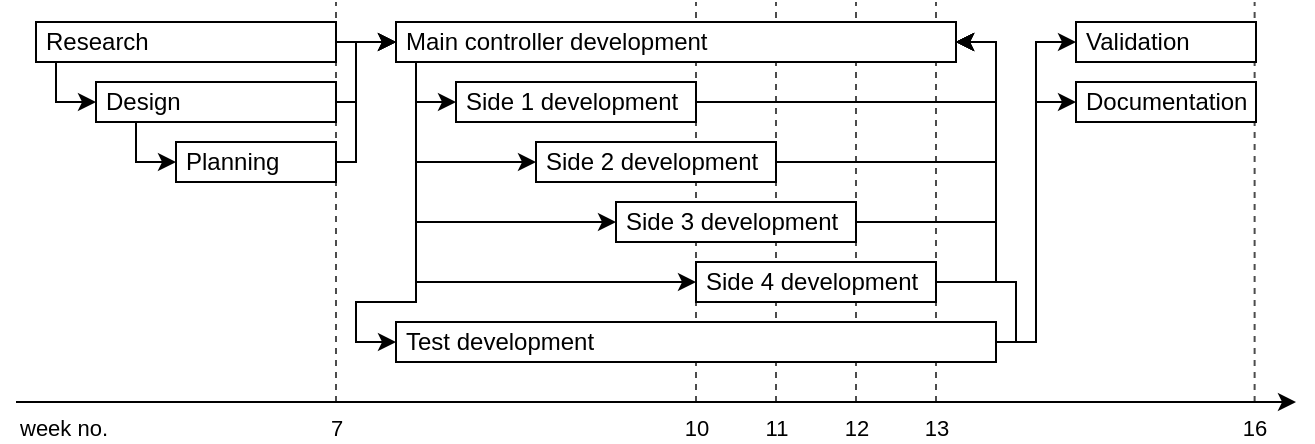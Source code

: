 <mxfile version="24.4.8" type="device" pages="12">
  <diagram name="planning-condensed" id="ntlEKQOA_ElMvQzKZB-_">
    <mxGraphModel dx="1646" dy="488" grid="1" gridSize="10" guides="1" tooltips="1" connect="1" arrows="1" fold="1" page="1" pageScale="1" pageWidth="827" pageHeight="1169" math="0" shadow="0">
      <root>
        <mxCell id="0" />
        <mxCell id="1" parent="0" />
        <mxCell id="LZjEHdl2kUvcbKKKhykF-43" value="16" style="endArrow=none;dashed=1;html=1;rounded=0;opacity=70;verticalAlign=top;labelPosition=center;verticalLabelPosition=bottom;align=center;fontFamily=Arial;" parent="1" edge="1">
          <mxGeometry x="-1" width="50" height="50" relative="1" as="geometry">
            <mxPoint x="619.31" y="200" as="sourcePoint" />
            <mxPoint x="619.31" as="targetPoint" />
            <mxPoint as="offset" />
          </mxGeometry>
        </mxCell>
        <mxCell id="LZjEHdl2kUvcbKKKhykF-38" value="13" style="endArrow=none;dashed=1;html=1;rounded=0;opacity=70;verticalAlign=top;labelPosition=center;verticalLabelPosition=bottom;align=center;fontFamily=Arial;" parent="1" edge="1">
          <mxGeometry x="-1" width="50" height="50" relative="1" as="geometry">
            <mxPoint x="460" y="200" as="sourcePoint" />
            <mxPoint x="460" as="targetPoint" />
            <mxPoint as="offset" />
          </mxGeometry>
        </mxCell>
        <mxCell id="LZjEHdl2kUvcbKKKhykF-34" value="7" style="endArrow=none;dashed=1;html=1;rounded=0;opacity=70;verticalAlign=top;labelPosition=center;verticalLabelPosition=bottom;align=center;fontFamily=Arial;" parent="1" edge="1">
          <mxGeometry x="-1" width="50" height="50" relative="1" as="geometry">
            <mxPoint x="160" y="200" as="sourcePoint" />
            <mxPoint x="160" as="targetPoint" />
            <mxPoint as="offset" />
          </mxGeometry>
        </mxCell>
        <mxCell id="LZjEHdl2kUvcbKKKhykF-35" value="10" style="endArrow=none;dashed=1;html=1;rounded=0;opacity=70;verticalAlign=top;labelPosition=center;verticalLabelPosition=bottom;align=center;fontFamily=Arial;" parent="1" edge="1">
          <mxGeometry x="-1" width="50" height="50" relative="1" as="geometry">
            <mxPoint x="340" y="200" as="sourcePoint" />
            <mxPoint x="340" as="targetPoint" />
            <mxPoint as="offset" />
          </mxGeometry>
        </mxCell>
        <mxCell id="LZjEHdl2kUvcbKKKhykF-36" value="11" style="endArrow=none;dashed=1;html=1;rounded=0;opacity=70;verticalAlign=top;labelPosition=center;verticalLabelPosition=bottom;align=center;fontFamily=Arial;" parent="1" edge="1">
          <mxGeometry x="-1" width="50" height="50" relative="1" as="geometry">
            <mxPoint x="380" y="200" as="sourcePoint" />
            <mxPoint x="380" as="targetPoint" />
            <mxPoint as="offset" />
          </mxGeometry>
        </mxCell>
        <mxCell id="LZjEHdl2kUvcbKKKhykF-37" value="12" style="endArrow=none;dashed=1;html=1;rounded=0;opacity=70;verticalAlign=top;labelPosition=center;verticalLabelPosition=bottom;align=center;fontFamily=Arial;" parent="1" edge="1">
          <mxGeometry x="-1" width="50" height="50" relative="1" as="geometry">
            <mxPoint x="420" y="200" as="sourcePoint" />
            <mxPoint x="420" as="targetPoint" />
            <mxPoint as="offset" />
          </mxGeometry>
        </mxCell>
        <mxCell id="LZjEHdl2kUvcbKKKhykF-13" style="edgeStyle=orthogonalEdgeStyle;rounded=0;orthogonalLoop=1;jettySize=auto;html=1;entryX=0;entryY=0.5;entryDx=0;entryDy=0;fontFamily=Arial;" parent="1" source="LZjEHdl2kUvcbKKKhykF-1" target="LZjEHdl2kUvcbKKKhykF-3" edge="1">
          <mxGeometry relative="1" as="geometry">
            <Array as="points">
              <mxPoint x="20" y="50" />
            </Array>
          </mxGeometry>
        </mxCell>
        <mxCell id="LZjEHdl2kUvcbKKKhykF-19" style="edgeStyle=orthogonalEdgeStyle;rounded=0;orthogonalLoop=1;jettySize=auto;html=1;entryX=0;entryY=0.5;entryDx=0;entryDy=0;fontFamily=Arial;" parent="1" source="LZjEHdl2kUvcbKKKhykF-1" target="LZjEHdl2kUvcbKKKhykF-4" edge="1">
          <mxGeometry relative="1" as="geometry" />
        </mxCell>
        <mxCell id="LZjEHdl2kUvcbKKKhykF-1" value="Research" style="rounded=0;whiteSpace=wrap;html=1;align=left;spacingLeft=3;spacingRight=3;fontFamily=Arial;" parent="1" vertex="1">
          <mxGeometry x="10" y="10" width="150" height="20" as="geometry" />
        </mxCell>
        <mxCell id="LZjEHdl2kUvcbKKKhykF-17" style="edgeStyle=orthogonalEdgeStyle;rounded=0;orthogonalLoop=1;jettySize=auto;html=1;entryX=0;entryY=0.5;entryDx=0;entryDy=0;fontFamily=Arial;" parent="1" source="LZjEHdl2kUvcbKKKhykF-2" target="LZjEHdl2kUvcbKKKhykF-4" edge="1">
          <mxGeometry relative="1" as="geometry">
            <Array as="points">
              <mxPoint x="170" y="80" />
              <mxPoint x="170" y="20" />
            </Array>
          </mxGeometry>
        </mxCell>
        <mxCell id="LZjEHdl2kUvcbKKKhykF-2" value="Planning" style="rounded=0;whiteSpace=wrap;html=1;align=left;spacingLeft=3;spacingRight=3;fontFamily=Arial;" parent="1" vertex="1">
          <mxGeometry x="80" y="70" width="80" height="20" as="geometry" />
        </mxCell>
        <mxCell id="LZjEHdl2kUvcbKKKhykF-12" style="edgeStyle=orthogonalEdgeStyle;rounded=0;orthogonalLoop=1;jettySize=auto;html=1;entryX=0;entryY=0.5;entryDx=0;entryDy=0;fontFamily=Arial;" parent="1" source="LZjEHdl2kUvcbKKKhykF-3" target="LZjEHdl2kUvcbKKKhykF-2" edge="1">
          <mxGeometry relative="1" as="geometry">
            <Array as="points">
              <mxPoint x="60" y="80" />
            </Array>
          </mxGeometry>
        </mxCell>
        <mxCell id="LZjEHdl2kUvcbKKKhykF-18" style="edgeStyle=orthogonalEdgeStyle;rounded=0;orthogonalLoop=1;jettySize=auto;html=1;entryX=0;entryY=0.5;entryDx=0;entryDy=0;fontFamily=Arial;" parent="1" source="LZjEHdl2kUvcbKKKhykF-3" target="LZjEHdl2kUvcbKKKhykF-4" edge="1">
          <mxGeometry relative="1" as="geometry">
            <Array as="points">
              <mxPoint x="170" y="50" />
              <mxPoint x="170" y="20" />
            </Array>
          </mxGeometry>
        </mxCell>
        <mxCell id="LZjEHdl2kUvcbKKKhykF-3" value="Design" style="rounded=0;whiteSpace=wrap;html=1;align=left;spacingLeft=3;spacingRight=3;fontFamily=Arial;" parent="1" vertex="1">
          <mxGeometry x="40" y="40" width="120" height="20" as="geometry" />
        </mxCell>
        <mxCell id="LZjEHdl2kUvcbKKKhykF-24" style="edgeStyle=orthogonalEdgeStyle;rounded=0;orthogonalLoop=1;jettySize=auto;html=1;entryX=0;entryY=0.5;entryDx=0;entryDy=0;fontFamily=Arial;" parent="1" source="LZjEHdl2kUvcbKKKhykF-4" target="LZjEHdl2kUvcbKKKhykF-5" edge="1">
          <mxGeometry relative="1" as="geometry">
            <Array as="points">
              <mxPoint x="200" y="50" />
            </Array>
          </mxGeometry>
        </mxCell>
        <mxCell id="LZjEHdl2kUvcbKKKhykF-25" style="edgeStyle=orthogonalEdgeStyle;rounded=0;orthogonalLoop=1;jettySize=auto;html=1;entryX=0;entryY=0.5;entryDx=0;entryDy=0;fontFamily=Arial;" parent="1" source="LZjEHdl2kUvcbKKKhykF-4" target="LZjEHdl2kUvcbKKKhykF-6" edge="1">
          <mxGeometry relative="1" as="geometry">
            <Array as="points">
              <mxPoint x="200" y="80" />
            </Array>
          </mxGeometry>
        </mxCell>
        <mxCell id="LZjEHdl2kUvcbKKKhykF-26" style="edgeStyle=orthogonalEdgeStyle;rounded=0;orthogonalLoop=1;jettySize=auto;html=1;entryX=0;entryY=0.5;entryDx=0;entryDy=0;fontFamily=Arial;" parent="1" source="LZjEHdl2kUvcbKKKhykF-4" target="LZjEHdl2kUvcbKKKhykF-7" edge="1">
          <mxGeometry relative="1" as="geometry">
            <Array as="points">
              <mxPoint x="200" y="110" />
            </Array>
          </mxGeometry>
        </mxCell>
        <mxCell id="LZjEHdl2kUvcbKKKhykF-27" style="edgeStyle=orthogonalEdgeStyle;rounded=0;orthogonalLoop=1;jettySize=auto;html=1;entryX=0;entryY=0.5;entryDx=0;entryDy=0;fontFamily=Arial;" parent="1" source="LZjEHdl2kUvcbKKKhykF-4" target="LZjEHdl2kUvcbKKKhykF-8" edge="1">
          <mxGeometry relative="1" as="geometry">
            <Array as="points">
              <mxPoint x="200" y="140" />
            </Array>
          </mxGeometry>
        </mxCell>
        <mxCell id="LZjEHdl2kUvcbKKKhykF-30" style="edgeStyle=orthogonalEdgeStyle;rounded=0;orthogonalLoop=1;jettySize=auto;html=1;entryX=0;entryY=0.5;entryDx=0;entryDy=0;fontFamily=Arial;" parent="1" source="LZjEHdl2kUvcbKKKhykF-4" target="LZjEHdl2kUvcbKKKhykF-29" edge="1">
          <mxGeometry relative="1" as="geometry">
            <Array as="points">
              <mxPoint x="200" y="150" />
              <mxPoint x="170" y="150" />
              <mxPoint x="170" y="170" />
            </Array>
          </mxGeometry>
        </mxCell>
        <mxCell id="LZjEHdl2kUvcbKKKhykF-4" value="Main controller development" style="rounded=0;whiteSpace=wrap;html=1;align=left;spacingLeft=3;spacingRight=3;fontFamily=Arial;" parent="1" vertex="1">
          <mxGeometry x="190" y="10" width="280" height="20" as="geometry" />
        </mxCell>
        <mxCell id="LZjEHdl2kUvcbKKKhykF-20" style="edgeStyle=orthogonalEdgeStyle;rounded=0;orthogonalLoop=1;jettySize=auto;html=1;entryX=1;entryY=0.5;entryDx=0;entryDy=0;fontFamily=Arial;" parent="1" source="LZjEHdl2kUvcbKKKhykF-5" target="LZjEHdl2kUvcbKKKhykF-4" edge="1">
          <mxGeometry relative="1" as="geometry">
            <Array as="points">
              <mxPoint x="490" y="50" />
              <mxPoint x="490" y="20" />
            </Array>
          </mxGeometry>
        </mxCell>
        <mxCell id="LZjEHdl2kUvcbKKKhykF-5" value="Side 1 development" style="rounded=0;whiteSpace=wrap;html=1;align=left;spacingLeft=3;spacingRight=3;fontFamily=Arial;" parent="1" vertex="1">
          <mxGeometry x="220" y="40" width="120" height="20" as="geometry" />
        </mxCell>
        <mxCell id="LZjEHdl2kUvcbKKKhykF-21" style="edgeStyle=orthogonalEdgeStyle;rounded=0;orthogonalLoop=1;jettySize=auto;html=1;entryX=1;entryY=0.5;entryDx=0;entryDy=0;fontFamily=Arial;" parent="1" source="LZjEHdl2kUvcbKKKhykF-6" target="LZjEHdl2kUvcbKKKhykF-4" edge="1">
          <mxGeometry relative="1" as="geometry">
            <Array as="points">
              <mxPoint x="490" y="80" />
              <mxPoint x="490" y="20" />
            </Array>
          </mxGeometry>
        </mxCell>
        <mxCell id="LZjEHdl2kUvcbKKKhykF-6" value="Side 2 development" style="rounded=0;whiteSpace=wrap;html=1;align=left;spacingLeft=3;spacingRight=3;fontFamily=Arial;" parent="1" vertex="1">
          <mxGeometry x="260" y="70" width="120" height="20" as="geometry" />
        </mxCell>
        <mxCell id="LZjEHdl2kUvcbKKKhykF-22" style="edgeStyle=orthogonalEdgeStyle;rounded=0;orthogonalLoop=1;jettySize=auto;html=1;entryX=1;entryY=0.5;entryDx=0;entryDy=0;fontFamily=Arial;" parent="1" source="LZjEHdl2kUvcbKKKhykF-7" target="LZjEHdl2kUvcbKKKhykF-4" edge="1">
          <mxGeometry relative="1" as="geometry">
            <Array as="points">
              <mxPoint x="490" y="110" />
              <mxPoint x="490" y="20" />
            </Array>
          </mxGeometry>
        </mxCell>
        <mxCell id="LZjEHdl2kUvcbKKKhykF-7" value="Side 3 development" style="rounded=0;whiteSpace=wrap;html=1;align=left;spacingLeft=3;spacingRight=3;fontFamily=Arial;" parent="1" vertex="1">
          <mxGeometry x="300" y="100" width="120" height="20" as="geometry" />
        </mxCell>
        <mxCell id="LZjEHdl2kUvcbKKKhykF-23" style="edgeStyle=orthogonalEdgeStyle;rounded=0;orthogonalLoop=1;jettySize=auto;html=1;entryX=1;entryY=0.5;entryDx=0;entryDy=0;fontFamily=Arial;" parent="1" source="LZjEHdl2kUvcbKKKhykF-8" target="LZjEHdl2kUvcbKKKhykF-4" edge="1">
          <mxGeometry relative="1" as="geometry">
            <Array as="points">
              <mxPoint x="490" y="140" />
              <mxPoint x="490" y="20" />
            </Array>
          </mxGeometry>
        </mxCell>
        <mxCell id="LZjEHdl2kUvcbKKKhykF-8" value="Side 4 development" style="rounded=0;whiteSpace=wrap;html=1;align=left;spacingLeft=3;spacingRight=3;fontFamily=Arial;" parent="1" vertex="1">
          <mxGeometry x="340" y="130" width="120" height="20" as="geometry" />
        </mxCell>
        <mxCell id="LZjEHdl2kUvcbKKKhykF-31" style="edgeStyle=orthogonalEdgeStyle;rounded=0;orthogonalLoop=1;jettySize=auto;html=1;entryX=1;entryY=0.5;entryDx=0;entryDy=0;fontFamily=Arial;" parent="1" source="LZjEHdl2kUvcbKKKhykF-29" target="LZjEHdl2kUvcbKKKhykF-4" edge="1">
          <mxGeometry relative="1" as="geometry">
            <Array as="points">
              <mxPoint x="500" y="170" />
              <mxPoint x="500" y="140" />
              <mxPoint x="490" y="140" />
              <mxPoint x="490" y="20" />
            </Array>
          </mxGeometry>
        </mxCell>
        <mxCell id="LZjEHdl2kUvcbKKKhykF-40" style="edgeStyle=orthogonalEdgeStyle;rounded=0;orthogonalLoop=1;jettySize=auto;html=1;entryX=0;entryY=0.5;entryDx=0;entryDy=0;fontFamily=Arial;" parent="1" source="LZjEHdl2kUvcbKKKhykF-29" target="LZjEHdl2kUvcbKKKhykF-39" edge="1">
          <mxGeometry relative="1" as="geometry">
            <Array as="points">
              <mxPoint x="510" y="170" />
              <mxPoint x="510" y="20" />
            </Array>
          </mxGeometry>
        </mxCell>
        <mxCell id="LZjEHdl2kUvcbKKKhykF-42" style="edgeStyle=orthogonalEdgeStyle;rounded=0;orthogonalLoop=1;jettySize=auto;html=1;entryX=0;entryY=0.5;entryDx=0;entryDy=0;fontFamily=Arial;" parent="1" source="LZjEHdl2kUvcbKKKhykF-29" target="LZjEHdl2kUvcbKKKhykF-41" edge="1">
          <mxGeometry relative="1" as="geometry" />
        </mxCell>
        <mxCell id="LZjEHdl2kUvcbKKKhykF-29" value="Test development" style="rounded=0;whiteSpace=wrap;html=1;align=left;spacingLeft=3;spacingRight=3;fontFamily=Arial;" parent="1" vertex="1">
          <mxGeometry x="190" y="160" width="300" height="20" as="geometry" />
        </mxCell>
        <mxCell id="LZjEHdl2kUvcbKKKhykF-32" value="week no." style="endArrow=classic;html=1;rounded=0;align=left;verticalAlign=top;endFill=1;fontFamily=Arial;" parent="1" edge="1">
          <mxGeometry x="-1" width="50" height="50" relative="1" as="geometry">
            <mxPoint y="200" as="sourcePoint" />
            <mxPoint x="640" y="200" as="targetPoint" />
            <mxPoint as="offset" />
          </mxGeometry>
        </mxCell>
        <mxCell id="LZjEHdl2kUvcbKKKhykF-39" value="Validation" style="rounded=0;whiteSpace=wrap;html=1;align=left;spacingLeft=3;spacingRight=3;fontFamily=Arial;" parent="1" vertex="1">
          <mxGeometry x="530" y="10" width="90" height="20" as="geometry" />
        </mxCell>
        <mxCell id="LZjEHdl2kUvcbKKKhykF-41" value="Documentation" style="rounded=0;whiteSpace=wrap;html=1;align=left;spacingLeft=3;spacingRight=3;fontFamily=Arial;" parent="1" vertex="1">
          <mxGeometry x="530" y="40" width="90" height="20" as="geometry" />
        </mxCell>
      </root>
    </mxGraphModel>
  </diagram>
  <diagram id="n9IdmxlkFl1pJjqhBrGT" name="system-bus">
    <mxGraphModel dx="1422" dy="822" grid="1" gridSize="10" guides="1" tooltips="1" connect="1" arrows="1" fold="1" page="1" pageScale="1" pageWidth="827" pageHeight="1169" math="0" shadow="0">
      <root>
        <mxCell id="0" />
        <mxCell id="1" parent="0" />
        <mxCell id="EFqebEYhPqh4IJWovyJC-1" value="Puzzle bus&lt;br&gt;(I²C + power)" style="line;strokeWidth=4;html=1;perimeter=backbonePerimeter;points=[];outlineConnect=0;align=right;labelPosition=left;verticalLabelPosition=middle;verticalAlign=middle;spacingTop=0;spacing=8;fontFamily=Arial;" parent="1" vertex="1">
          <mxGeometry x="80" y="110" width="320" height="20" as="geometry" />
        </mxCell>
        <mxCell id="EFqebEYhPqh4IJWovyJC-3" style="edgeStyle=orthogonalEdgeStyle;rounded=0;orthogonalLoop=1;jettySize=auto;html=1;startArrow=classic;startFill=1;fontFamily=Arial;" parent="1" source="EFqebEYhPqh4IJWovyJC-2" target="EFqebEYhPqh4IJWovyJC-1" edge="1">
          <mxGeometry relative="1" as="geometry">
            <Array as="points">
              <mxPoint x="120" y="100" />
              <mxPoint x="120" y="100" />
            </Array>
          </mxGeometry>
        </mxCell>
        <mxCell id="EFqebEYhPqh4IJWovyJC-2" value="Main controller" style="rounded=0;whiteSpace=wrap;html=1;fontFamily=Arial;" parent="1" vertex="1">
          <mxGeometry x="80" width="80" height="80" as="geometry" />
        </mxCell>
        <mxCell id="EFqebEYhPqh4IJWovyJC-11" style="edgeStyle=orthogonalEdgeStyle;rounded=0;orthogonalLoop=1;jettySize=auto;html=1;startArrow=classic;startFill=1;fontFamily=Arial;" parent="1" source="EFqebEYhPqh4IJWovyJC-4" target="EFqebEYhPqh4IJWovyJC-1" edge="1">
          <mxGeometry relative="1" as="geometry">
            <Array as="points">
              <mxPoint x="240" y="140" />
              <mxPoint x="240" y="140" />
            </Array>
          </mxGeometry>
        </mxCell>
        <mxCell id="EFqebEYhPqh4IJWovyJC-4" value="Puzzle module 3&lt;br&gt;(neotrellis)" style="rounded=0;whiteSpace=wrap;html=1;fontFamily=Arial;" parent="1" vertex="1">
          <mxGeometry x="200" y="160" width="80" height="80" as="geometry" />
        </mxCell>
        <mxCell id="EFqebEYhPqh4IJWovyJC-10" style="edgeStyle=orthogonalEdgeStyle;rounded=0;orthogonalLoop=1;jettySize=auto;html=1;startArrow=classic;startFill=1;fontFamily=Arial;" parent="1" source="EFqebEYhPqh4IJWovyJC-5" target="EFqebEYhPqh4IJWovyJC-1" edge="1">
          <mxGeometry relative="1" as="geometry">
            <Array as="points">
              <mxPoint x="360" y="150" />
              <mxPoint x="360" y="150" />
            </Array>
          </mxGeometry>
        </mxCell>
        <mxCell id="EFqebEYhPqh4IJWovyJC-5" value="Puzzle module 4&lt;br style=&quot;border-color: var(--border-color);&quot;&gt;(safe)" style="rounded=0;whiteSpace=wrap;html=1;fontFamily=Arial;" parent="1" vertex="1">
          <mxGeometry x="320" y="160" width="80" height="80" as="geometry" />
        </mxCell>
        <mxCell id="EFqebEYhPqh4IJWovyJC-8" style="edgeStyle=orthogonalEdgeStyle;rounded=0;orthogonalLoop=1;jettySize=auto;html=1;startArrow=classic;startFill=1;fontFamily=Arial;" parent="1" source="EFqebEYhPqh4IJWovyJC-6" target="EFqebEYhPqh4IJWovyJC-1" edge="1">
          <mxGeometry relative="1" as="geometry">
            <Array as="points">
              <mxPoint x="240" y="100" />
              <mxPoint x="240" y="100" />
            </Array>
          </mxGeometry>
        </mxCell>
        <mxCell id="EFqebEYhPqh4IJWovyJC-6" value="Puzzle module 1&lt;br&gt;(software)" style="rounded=0;whiteSpace=wrap;html=1;fontFamily=Arial;" parent="1" vertex="1">
          <mxGeometry x="200" width="80" height="80" as="geometry" />
        </mxCell>
        <mxCell id="EFqebEYhPqh4IJWovyJC-9" style="edgeStyle=orthogonalEdgeStyle;rounded=0;orthogonalLoop=1;jettySize=auto;html=1;startArrow=classic;startFill=1;fontFamily=Arial;" parent="1" source="EFqebEYhPqh4IJWovyJC-7" target="EFqebEYhPqh4IJWovyJC-1" edge="1">
          <mxGeometry relative="1" as="geometry">
            <Array as="points">
              <mxPoint x="360" y="100" />
              <mxPoint x="360" y="100" />
            </Array>
          </mxGeometry>
        </mxCell>
        <mxCell id="EFqebEYhPqh4IJWovyJC-7" value="Puzzle module 2&lt;br style=&quot;border-color: var(--border-color);&quot;&gt;(hardware)" style="rounded=0;whiteSpace=wrap;html=1;fontFamily=Arial;" parent="1" vertex="1">
          <mxGeometry x="320" width="80" height="80" as="geometry" />
        </mxCell>
        <mxCell id="EFqebEYhPqh4IJWovyJC-13" style="edgeStyle=orthogonalEdgeStyle;rounded=0;orthogonalLoop=1;jettySize=auto;html=1;fontFamily=Arial;" parent="1" source="EFqebEYhPqh4IJWovyJC-12" target="EFqebEYhPqh4IJWovyJC-1" edge="1">
          <mxGeometry relative="1" as="geometry">
            <Array as="points">
              <mxPoint x="120" y="130" />
              <mxPoint x="120" y="130" />
            </Array>
          </mxGeometry>
        </mxCell>
        <mxCell id="EFqebEYhPqh4IJWovyJC-12" value="Power supply&lt;br&gt;(battery pack)" style="rounded=0;whiteSpace=wrap;html=1;fontFamily=Arial;" parent="1" vertex="1">
          <mxGeometry x="80" y="160" width="80" height="80" as="geometry" />
        </mxCell>
      </root>
    </mxGraphModel>
  </diagram>
  <diagram id="h3DvyZ0KajeRp1tPME5F" name="system-top">
    <mxGraphModel dx="1422" dy="822" grid="1" gridSize="10" guides="1" tooltips="1" connect="1" arrows="1" fold="1" page="1" pageScale="1" pageWidth="827" pageHeight="1169" math="0" shadow="0">
      <root>
        <mxCell id="0" />
        <mxCell id="1" parent="0" />
        <mxCell id="nQz1uFQE7kBfjPpRPLva-4" value="Puzzle outputs" style="edgeStyle=orthogonalEdgeStyle;rounded=0;orthogonalLoop=1;jettySize=auto;html=1;labelPosition=right;verticalLabelPosition=middle;align=left;verticalAlign=middle;spacing=8;fontFamily=Arial;" parent="1" source="nQz1uFQE7kBfjPpRPLva-1" target="nQz1uFQE7kBfjPpRPLva-3" edge="1">
          <mxGeometry x="-0.805" y="-20" relative="1" as="geometry">
            <Array as="points">
              <mxPoint x="230" y="110" />
              <mxPoint x="230" y="30" />
            </Array>
            <mxPoint as="offset" />
          </mxGeometry>
        </mxCell>
        <mxCell id="rSJYnGe5hIWkDpeJhH4a-6" style="edgeStyle=orthogonalEdgeStyle;rounded=0;orthogonalLoop=1;jettySize=auto;html=1;fontFamily=Arial;" parent="1" source="nQz1uFQE7kBfjPpRPLva-1" target="rSJYnGe5hIWkDpeJhH4a-5" edge="1">
          <mxGeometry relative="1" as="geometry">
            <Array as="points">
              <mxPoint x="220" y="150" />
              <mxPoint x="220" y="150" />
            </Array>
          </mxGeometry>
        </mxCell>
        <mxCell id="nQz1uFQE7kBfjPpRPLva-1" value="Puzzle box" style="rounded=0;whiteSpace=wrap;html=1;fontFamily=Arial;" parent="1" vertex="1">
          <mxGeometry x="110" y="90" width="80" height="80" as="geometry" />
        </mxCell>
        <mxCell id="nQz1uFQE7kBfjPpRPLva-2" value="Puzzle inputs" style="endArrow=classic;html=1;rounded=0;edgeStyle=orthogonalEdgeStyle;elbow=vertical;labelPosition=left;verticalLabelPosition=middle;align=right;verticalAlign=middle;spacing=8;fontFamily=Arial;" parent="1" source="nQz1uFQE7kBfjPpRPLva-3" target="nQz1uFQE7kBfjPpRPLva-1" edge="1">
          <mxGeometry x="0.61" width="50" height="50" relative="1" as="geometry">
            <mxPoint x="70" y="110" as="sourcePoint" />
            <mxPoint x="120" y="130" as="targetPoint" />
            <Array as="points">
              <mxPoint x="70" y="30" />
              <mxPoint x="70" y="110" />
            </Array>
            <mxPoint as="offset" />
          </mxGeometry>
        </mxCell>
        <mxCell id="nQz1uFQE7kBfjPpRPLva-3" value="Player(s)" style="shape=umlActor;verticalLabelPosition=bottom;verticalAlign=top;html=1;outlineConnect=0;fontFamily=Arial;" parent="1" vertex="1">
          <mxGeometry x="135" width="30" height="60" as="geometry" />
        </mxCell>
        <mxCell id="nQz1uFQE7kBfjPpRPLva-6" value="Charger" style="endArrow=classic;html=1;rounded=0;edgeStyle=elbowEdgeStyle;elbow=vertical;labelPosition=left;verticalLabelPosition=middle;align=right;verticalAlign=middle;dashed=1;spacing=8;fontFamily=Arial;" parent="1" target="nQz1uFQE7kBfjPpRPLva-1" edge="1">
          <mxGeometry x="-1" width="50" height="50" relative="1" as="geometry">
            <mxPoint x="70" y="150" as="sourcePoint" />
            <mxPoint x="90" y="150.2" as="targetPoint" />
            <mxPoint as="offset" />
          </mxGeometry>
        </mxCell>
        <mxCell id="rSJYnGe5hIWkDpeJhH4a-4" value="Wi-Fi" style="shape=link;html=1;rounded=0;edgeStyle=orthogonalEdgeStyle;dashed=1;labelPosition=center;verticalLabelPosition=bottom;align=center;verticalAlign=top;fontFamily=Arial;" parent="1" source="nQz1uFQE7kBfjPpRPLva-1" edge="1">
          <mxGeometry x="1" width="100" relative="1" as="geometry">
            <mxPoint x="120" y="210" as="sourcePoint" />
            <mxPoint x="150" y="210" as="targetPoint" />
            <mxPoint as="offset" />
          </mxGeometry>
        </mxCell>
        <mxCell id="rSJYnGe5hIWkDpeJhH4a-5" value="Bomb" style="rounded=0;whiteSpace=wrap;html=1;dashed=1;fontFamily=Arial;" parent="1" vertex="1">
          <mxGeometry x="310" y="90" width="80" height="80" as="geometry" />
        </mxCell>
      </root>
    </mxGraphModel>
  </diagram>
  <diagram id="V5677hnVqFOUu4LEfIlK" name="main-controller-top">
    <mxGraphModel dx="1422" dy="822" grid="1" gridSize="10" guides="1" tooltips="1" connect="1" arrows="1" fold="1" page="1" pageScale="1" pageWidth="827" pageHeight="1169" math="0" shadow="0">
      <root>
        <mxCell id="0" />
        <mxCell id="1" parent="0" />
        <mxCell id="E0vY4Tb27X8IZZSuRO_E-1" value="Main controller" style="rounded=0;whiteSpace=wrap;html=1;fontFamily=Arial;" parent="1" vertex="1">
          <mxGeometry x="70" y="60" width="80" height="80" as="geometry" />
        </mxCell>
        <mxCell id="E0vY4Tb27X8IZZSuRO_E-2" value="" style="endArrow=classic;startArrow=classic;html=1;rounded=0;entryX=0.5;entryY=1;entryDx=0;entryDy=0;fontFamily=Arial;" parent="1" source="_QeJvxVuYCE5Bx7Zj5Sh-1" target="E0vY4Tb27X8IZZSuRO_E-1" edge="1">
          <mxGeometry width="50" height="50" relative="1" as="geometry">
            <mxPoint x="110" y="190" as="sourcePoint" />
            <mxPoint x="140" y="110" as="targetPoint" />
          </mxGeometry>
        </mxCell>
        <mxCell id="_QeJvxVuYCE5Bx7Zj5Sh-1" value="Puzzle bus" style="line;strokeWidth=4;html=1;perimeter=backbonePerimeter;points=[];outlineConnect=0;align=right;labelPosition=left;verticalLabelPosition=middle;verticalAlign=middle;spacingTop=0;spacing=8;fontFamily=Arial;" parent="1" vertex="1">
          <mxGeometry x="70" y="170" width="80" height="20" as="geometry" />
        </mxCell>
        <mxCell id="eXW24AF1M1Q80XVxQB3d-1" value="Wi-Fi" style="shape=link;html=1;rounded=0;edgeStyle=orthogonalEdgeStyle;dashed=1;labelPosition=center;verticalLabelPosition=top;align=center;verticalAlign=bottom;fontFamily=Arial;" parent="1" source="E0vY4Tb27X8IZZSuRO_E-1" edge="1">
          <mxGeometry x="1" width="100" relative="1" as="geometry">
            <mxPoint x="160" y="30" as="sourcePoint" />
            <mxPoint x="110" y="20" as="targetPoint" />
            <mxPoint as="offset" />
          </mxGeometry>
        </mxCell>
      </root>
    </mxGraphModel>
  </diagram>
  <diagram name="puzzle-module-top" id="5pAH2Yn7Y32GPKnI9U_5">
    <mxGraphModel dx="1422" dy="822" grid="1" gridSize="10" guides="1" tooltips="1" connect="1" arrows="1" fold="1" page="1" pageScale="1" pageWidth="827" pageHeight="1169" math="0" shadow="0">
      <root>
        <mxCell id="BVMe8izj958RTkFm3z60-0" />
        <mxCell id="BVMe8izj958RTkFm3z60-1" parent="BVMe8izj958RTkFm3z60-0" />
        <mxCell id="BVMe8izj958RTkFm3z60-2" value="Puzzle module" style="rounded=0;whiteSpace=wrap;html=1;fontFamily=Arial;" parent="BVMe8izj958RTkFm3z60-1" vertex="1">
          <mxGeometry x="120" y="10" width="80" height="80" as="geometry" />
        </mxCell>
        <mxCell id="BVMe8izj958RTkFm3z60-3" value="" style="endArrow=classic;startArrow=classic;html=1;rounded=0;entryX=0.5;entryY=1;entryDx=0;entryDy=0;fontFamily=Arial;" parent="BVMe8izj958RTkFm3z60-1" source="BVMe8izj958RTkFm3z60-4" target="BVMe8izj958RTkFm3z60-2" edge="1">
          <mxGeometry width="50" height="50" relative="1" as="geometry">
            <mxPoint x="160" y="140" as="sourcePoint" />
            <mxPoint x="190" y="60" as="targetPoint" />
          </mxGeometry>
        </mxCell>
        <mxCell id="BVMe8izj958RTkFm3z60-4" value="Puzzle bus" style="line;strokeWidth=4;html=1;perimeter=backbonePerimeter;points=[];outlineConnect=0;align=right;labelPosition=left;verticalLabelPosition=middle;verticalAlign=middle;spacingTop=0;spacing=8;fontFamily=Arial;" parent="BVMe8izj958RTkFm3z60-1" vertex="1">
          <mxGeometry x="120" y="120" width="80" height="20" as="geometry" />
        </mxCell>
        <mxCell id="tTlcU9ZqAkPjyI4FRPs--0" value="Puzzle outputs" style="endArrow=classic;html=1;rounded=0;edgeStyle=orthogonalEdgeStyle;labelPosition=right;verticalLabelPosition=middle;align=left;verticalAlign=middle;spacing=8;fontFamily=Arial;" parent="BVMe8izj958RTkFm3z60-1" source="BVMe8izj958RTkFm3z60-2" edge="1">
          <mxGeometry x="1" width="50" height="50" relative="1" as="geometry">
            <mxPoint x="150" y="130" as="sourcePoint" />
            <mxPoint x="240" y="50" as="targetPoint" />
            <mxPoint as="offset" />
          </mxGeometry>
        </mxCell>
        <mxCell id="tTlcU9ZqAkPjyI4FRPs--1" value="Puzzle inputs" style="endArrow=classic;html=1;rounded=0;edgeStyle=orthogonalEdgeStyle;labelPosition=left;verticalLabelPosition=middle;align=right;verticalAlign=middle;spacing=8;fontFamily=Arial;" parent="BVMe8izj958RTkFm3z60-1" target="BVMe8izj958RTkFm3z60-2" edge="1">
          <mxGeometry x="-1" width="50" height="50" relative="1" as="geometry">
            <mxPoint x="80" y="50" as="sourcePoint" />
            <mxPoint x="270" y="60" as="targetPoint" />
            <mxPoint as="offset" />
          </mxGeometry>
        </mxCell>
      </root>
    </mxGraphModel>
  </diagram>
  <diagram name="power-supply-top" id="OyUTR4VJhJkLCMkp9sBg">
    <mxGraphModel dx="1422" dy="822" grid="1" gridSize="10" guides="1" tooltips="1" connect="1" arrows="1" fold="1" page="1" pageScale="1" pageWidth="827" pageHeight="1169" math="0" shadow="0">
      <root>
        <mxCell id="JhLPvhhKfH0WU0wtARFb-0" />
        <mxCell id="JhLPvhhKfH0WU0wtARFb-1" parent="JhLPvhhKfH0WU0wtARFb-0" />
        <mxCell id="JhLPvhhKfH0WU0wtARFb-2" value="Power supply" style="rounded=0;whiteSpace=wrap;html=1;fontFamily=Arial;" parent="JhLPvhhKfH0WU0wtARFb-1" vertex="1">
          <mxGeometry x="120" y="10" width="80" height="80" as="geometry" />
        </mxCell>
        <mxCell id="JhLPvhhKfH0WU0wtARFb-3" value="" style="endArrow=none;startArrow=classic;html=1;rounded=0;entryX=0.5;entryY=1;entryDx=0;entryDy=0;fontFamily=Arial;endFill=0;" parent="JhLPvhhKfH0WU0wtARFb-1" source="JhLPvhhKfH0WU0wtARFb-4" target="JhLPvhhKfH0WU0wtARFb-2" edge="1">
          <mxGeometry width="50" height="50" relative="1" as="geometry">
            <mxPoint x="160" y="140" as="sourcePoint" />
            <mxPoint x="190" y="60" as="targetPoint" />
          </mxGeometry>
        </mxCell>
        <mxCell id="JhLPvhhKfH0WU0wtARFb-4" value="Puzzle bus" style="line;strokeWidth=4;html=1;perimeter=backbonePerimeter;points=[];outlineConnect=0;align=right;labelPosition=left;verticalLabelPosition=middle;verticalAlign=middle;spacingTop=0;spacing=8;fontFamily=Arial;" parent="JhLPvhhKfH0WU0wtARFb-1" vertex="1">
          <mxGeometry x="120" y="120" width="80" height="20" as="geometry" />
        </mxCell>
        <mxCell id="G88CfNIh1Ql9ssuBFCwE-0" value="Charger" style="endArrow=classic;html=1;rounded=0;edgeStyle=elbowEdgeStyle;elbow=vertical;labelPosition=left;verticalLabelPosition=middle;align=right;verticalAlign=middle;dashed=1;spacing=8;fontFamily=Arial;" parent="JhLPvhhKfH0WU0wtARFb-1" target="JhLPvhhKfH0WU0wtARFb-2" edge="1">
          <mxGeometry x="-1" width="50" height="50" relative="1" as="geometry">
            <mxPoint x="80" y="50" as="sourcePoint" />
            <mxPoint x="110" y="150" as="targetPoint" />
            <mxPoint as="offset" />
          </mxGeometry>
        </mxCell>
      </root>
    </mxGraphModel>
  </diagram>
  <diagram id="tQJt-i1klPodeKevl6yF" name="puzzle-module-common-state">
    <mxGraphModel dx="673" dy="1582" grid="1" gridSize="10" guides="1" tooltips="1" connect="1" arrows="1" fold="1" page="1" pageScale="1" pageWidth="827" pageHeight="1169" math="0" shadow="0">
      <root>
        <mxCell id="0" />
        <mxCell id="1" parent="0" />
        <mxCell id="TXo2J6VZZM4ndMLuZKAH-1" style="rounded=0;orthogonalLoop=1;jettySize=auto;html=1;" edge="1" parent="1" source="5xofdATqJuVrBNkdsEzn-2" target="5xofdATqJuVrBNkdsEzn-3">
          <mxGeometry relative="1" as="geometry" />
        </mxCell>
        <mxCell id="5xofdATqJuVrBNkdsEzn-2" value="uninitialized" style="ellipse;whiteSpace=wrap;html=1;fontFamily=Arial;" parent="1" vertex="1">
          <mxGeometry y="-10" width="80" height="80" as="geometry" />
        </mxCell>
        <mxCell id="5xofdATqJuVrBNkdsEzn-3" value="idle" style="ellipse;whiteSpace=wrap;html=1;fontFamily=Arial;" parent="1" vertex="1">
          <mxGeometry x="100" y="-10" width="80" height="80" as="geometry" />
        </mxCell>
        <mxCell id="5xofdATqJuVrBNkdsEzn-7" style="rounded=0;orthogonalLoop=1;jettySize=auto;html=1;fontFamily=Arial;" parent="1" source="5xofdATqJuVrBNkdsEzn-4" target="5xofdATqJuVrBNkdsEzn-5" edge="1">
          <mxGeometry relative="1" as="geometry" />
        </mxCell>
        <mxCell id="5xofdATqJuVrBNkdsEzn-4" value="playing" style="ellipse;whiteSpace=wrap;html=1;fontFamily=Arial;" parent="1" vertex="1">
          <mxGeometry x="200" y="-10" width="80" height="80" as="geometry" />
        </mxCell>
        <mxCell id="5xofdATqJuVrBNkdsEzn-5" value="solved" style="ellipse;whiteSpace=wrap;html=1;fontFamily=Arial;" parent="1" vertex="1">
          <mxGeometry x="300" y="-10" width="80" height="80" as="geometry" />
        </mxCell>
      </root>
    </mxGraphModel>
  </diagram>
  <diagram id="3POUz5nivpBRA6uf3okY" name="main-controller-state">
    <mxGraphModel dx="1434" dy="854" grid="1" gridSize="10" guides="1" tooltips="1" connect="1" arrows="1" fold="1" page="1" pageScale="1" pageWidth="827" pageHeight="1169" math="0" shadow="0">
      <root>
        <mxCell id="0" />
        <mxCell id="1" parent="0" />
        <mxCell id="7O8kuJQz2iaT31b0g9wK-1" style="rounded=0;orthogonalLoop=1;jettySize=auto;html=1;fontFamily=Arial;curved=1;" parent="1" source="7O8kuJQz2iaT31b0g9wK-2" target="7O8kuJQz2iaT31b0g9wK-4" edge="1">
          <mxGeometry relative="1" as="geometry">
            <Array as="points">
              <mxPoint x="70" y="60" />
            </Array>
          </mxGeometry>
        </mxCell>
        <mxCell id="7O8kuJQz2iaT31b0g9wK-2" value="Reset" style="ellipse;whiteSpace=wrap;html=1;fontFamily=Arial;" parent="1" vertex="1">
          <mxGeometry width="60" height="60" as="geometry" />
        </mxCell>
        <mxCell id="7O8kuJQz2iaT31b0g9wK-4" value="Playing" style="ellipse;whiteSpace=wrap;html=1;fontFamily=Arial;" parent="1" vertex="1">
          <mxGeometry x="80" width="60" height="60" as="geometry" />
        </mxCell>
        <mxCell id="7O8kuJQz2iaT31b0g9wK-5" value="Solved" style="ellipse;whiteSpace=wrap;html=1;fontFamily=Arial;" parent="1" vertex="1">
          <mxGeometry x="160" width="60" height="60" as="geometry" />
        </mxCell>
        <mxCell id="7O8kuJQz2iaT31b0g9wK-6" style="rounded=0;orthogonalLoop=1;jettySize=auto;html=1;fontFamily=Arial;curved=1;" parent="1" source="7O8kuJQz2iaT31b0g9wK-4" target="7O8kuJQz2iaT31b0g9wK-2" edge="1">
          <mxGeometry relative="1" as="geometry">
            <mxPoint x="55" y="66" as="sourcePoint" />
            <mxPoint x="55" y="114" as="targetPoint" />
            <Array as="points">
              <mxPoint x="70" />
            </Array>
          </mxGeometry>
        </mxCell>
        <mxCell id="7O8kuJQz2iaT31b0g9wK-7" style="rounded=0;orthogonalLoop=1;jettySize=auto;html=1;fontFamily=Arial;curved=1;" parent="1" source="7O8kuJQz2iaT31b0g9wK-4" target="7O8kuJQz2iaT31b0g9wK-5" edge="1">
          <mxGeometry relative="1" as="geometry">
            <mxPoint x="45" y="140" as="sourcePoint" />
            <mxPoint x="45" y="188" as="targetPoint" />
            <Array as="points">
              <mxPoint x="150" y="60" />
            </Array>
          </mxGeometry>
        </mxCell>
        <mxCell id="7O8kuJQz2iaT31b0g9wK-8" style="rounded=0;orthogonalLoop=1;jettySize=auto;html=1;fontFamily=Arial;curved=1;" parent="1" source="7O8kuJQz2iaT31b0g9wK-5" target="7O8kuJQz2iaT31b0g9wK-4" edge="1">
          <mxGeometry relative="1" as="geometry">
            <mxPoint x="15" y="188" as="sourcePoint" />
            <mxPoint x="15" y="140" as="targetPoint" />
            <Array as="points">
              <mxPoint x="150" />
            </Array>
          </mxGeometry>
        </mxCell>
      </root>
    </mxGraphModel>
  </diagram>
  <diagram id="Rp6IhanA7F14BRU2Iihj" name="sequence-puzzle-module-init">
    <mxGraphModel dx="683" dy="407" grid="1" gridSize="10" guides="1" tooltips="1" connect="1" arrows="1" fold="1" page="1" pageScale="1" pageWidth="827" pageHeight="1169" math="0" shadow="0">
      <root>
        <mxCell id="0" />
        <mxCell id="1" parent="0" />
        <mxCell id="FgPCU9YjluK7leEd9PPU-4" value="Main" style="shape=umlLifeline;perimeter=lifelinePerimeter;whiteSpace=wrap;html=1;container=1;dropTarget=0;collapsible=0;recursiveResize=0;outlineConnect=0;portConstraint=eastwest;newEdgeStyle={&quot;edgeStyle&quot;:&quot;elbowEdgeStyle&quot;,&quot;elbow&quot;:&quot;vertical&quot;,&quot;curved&quot;:0,&quot;rounded&quot;:0};size=20;fontFamily=Arial;" parent="1" vertex="1">
          <mxGeometry x="20" width="40" height="150" as="geometry" />
        </mxCell>
        <mxCell id="FgPCU9YjluK7leEd9PPU-9" value="" style="html=1;points=[[0,0,0,0,5],[0,1,0,0,-5],[1,0,0,0,5],[1,1,0,0,-5]];perimeter=orthogonalPerimeter;outlineConnect=0;targetShapes=umlLifeline;portConstraint=eastwest;newEdgeStyle={&quot;curved&quot;:0,&quot;rounded&quot;:0};fontFamily=Arial;" parent="FgPCU9YjluK7leEd9PPU-4" vertex="1">
          <mxGeometry x="15" y="50" width="10" height="100" as="geometry" />
        </mxCell>
        <mxCell id="FgPCU9YjluK7leEd9PPU-11" value="update" style="edgeStyle=elbowEdgeStyle;rounded=0;orthogonalLoop=1;jettySize=auto;html=1;elbow=vertical;fontFamily=Arial;" parent="1" source="FgPCU9YjluK7leEd9PPU-5" target="FgPCU9YjluK7leEd9PPU-9" edge="1">
          <mxGeometry relative="1" as="geometry">
            <Array as="points">
              <mxPoint x="120" y="70" />
              <mxPoint x="80" y="60" />
            </Array>
          </mxGeometry>
        </mxCell>
        <mxCell id="FgPCU9YjluK7leEd9PPU-5" value="A" style="shape=umlLifeline;perimeter=lifelinePerimeter;whiteSpace=wrap;html=1;container=1;dropTarget=0;collapsible=0;recursiveResize=0;outlineConnect=0;portConstraint=eastwest;newEdgeStyle={&quot;edgeStyle&quot;:&quot;elbowEdgeStyle&quot;,&quot;elbow&quot;:&quot;vertical&quot;,&quot;curved&quot;:0,&quot;rounded&quot;:0};size=20;fontFamily=Arial;" parent="1" vertex="1">
          <mxGeometry x="130" width="20" height="150" as="geometry" />
        </mxCell>
        <mxCell id="FgPCU9YjluK7leEd9PPU-10" value="" style="html=1;points=[[0,0,0,0,5],[0,1,0,0,-5],[1,0,0,0,5],[1,1,0,0,-5]];perimeter=orthogonalPerimeter;outlineConnect=0;targetShapes=umlLifeline;portConstraint=eastwest;newEdgeStyle={&quot;curved&quot;:0,&quot;rounded&quot;:0};fontFamily=Arial;" parent="FgPCU9YjluK7leEd9PPU-5" vertex="1">
          <mxGeometry x="5" y="130" width="10" height="20" as="geometry" />
        </mxCell>
        <mxCell id="AQniHDs8FXXc9mSBzi3H-1" value="state := reset" style="edgeStyle=orthogonalEdgeStyle;rounded=0;orthogonalLoop=1;jettySize=auto;html=1;elbow=vertical;fontFamily=Arial;labelPosition=right;verticalLabelPosition=middle;align=left;verticalAlign=middle;" edge="1" parent="FgPCU9YjluK7leEd9PPU-5" source="FgPCU9YjluK7leEd9PPU-5" target="FgPCU9YjluK7leEd9PPU-10">
          <mxGeometry x="0.857" y="-10" relative="1" as="geometry">
            <mxPoint x="40" y="110" as="sourcePoint" />
            <mxPoint x="40" y="130" as="targetPoint" />
            <Array as="points">
              <mxPoint x="40" y="110" />
              <mxPoint x="40" y="130" />
            </Array>
            <mxPoint as="offset" />
          </mxGeometry>
        </mxCell>
        <mxCell id="FgPCU9YjluK7leEd9PPU-12" value="state := reset" style="edgeStyle=orthogonalEdgeStyle;rounded=0;orthogonalLoop=1;jettySize=auto;html=1;curved=0;fontFamily=Arial;" parent="1" source="FgPCU9YjluK7leEd9PPU-9" target="FgPCU9YjluK7leEd9PPU-5" edge="1">
          <mxGeometry relative="1" as="geometry">
            <Array as="points">
              <mxPoint x="90" y="90" />
              <mxPoint x="90" y="90" />
            </Array>
          </mxGeometry>
        </mxCell>
        <mxCell id="FgPCU9YjluK7leEd9PPU-13" value="power on" style="endArrow=none;html=1;endSize=12;startArrow=none;startSize=14;startFill=0;edgeStyle=orthogonalEdgeStyle;align=right;verticalAlign=bottom;endFill=0;rounded=0;labelPosition=left;verticalLabelPosition=top;fontFamily=Arial;dashed=1;" parent="1" edge="1">
          <mxGeometry x="1" relative="1" as="geometry">
            <mxPoint y="50" as="sourcePoint" />
            <mxPoint x="200" y="50" as="targetPoint" />
            <mxPoint as="offset" />
          </mxGeometry>
        </mxCell>
        <mxCell id="Yg9NV-g9DN27sBcjv-cp-1" value="update" style="edgeStyle=elbowEdgeStyle;rounded=0;orthogonalLoop=1;jettySize=auto;html=1;elbow=vertical;fontFamily=Arial;" edge="1" parent="1" source="FgPCU9YjluK7leEd9PPU-10" target="FgPCU9YjluK7leEd9PPU-9">
          <mxGeometry relative="1" as="geometry">
            <Array as="points">
              <mxPoint x="120" y="140" />
              <mxPoint x="80" y="110" />
            </Array>
            <mxPoint x="140" y="120" as="sourcePoint" />
            <mxPoint x="45" y="120" as="targetPoint" />
          </mxGeometry>
        </mxCell>
      </root>
    </mxGraphModel>
  </diagram>
  <diagram name="sequence-puzzle-finish" id="c22ujPTqKurZEIIZxMnS">
    <mxGraphModel dx="989" dy="589" grid="1" gridSize="10" guides="1" tooltips="1" connect="1" arrows="1" fold="1" page="1" pageScale="1" pageWidth="827" pageHeight="1169" math="0" shadow="0">
      <root>
        <mxCell id="Zx0YANjdZ0Bqq7mGd-Li-0" />
        <mxCell id="Zx0YANjdZ0Bqq7mGd-Li-1" parent="Zx0YANjdZ0Bqq7mGd-Li-0" />
        <mxCell id="Zx0YANjdZ0Bqq7mGd-Li-2" value="Main" style="shape=umlLifeline;perimeter=lifelinePerimeter;whiteSpace=wrap;html=1;container=1;dropTarget=0;collapsible=0;recursiveResize=0;outlineConnect=0;portConstraint=eastwest;newEdgeStyle={&quot;edgeStyle&quot;:&quot;elbowEdgeStyle&quot;,&quot;elbow&quot;:&quot;vertical&quot;,&quot;curved&quot;:0,&quot;rounded&quot;:0};size=20;fontFamily=Arial;" parent="Zx0YANjdZ0Bqq7mGd-Li-1" vertex="1">
          <mxGeometry x="20" width="40" height="320" as="geometry" />
        </mxCell>
        <mxCell id="Zx0YANjdZ0Bqq7mGd-Li-3" value="" style="html=1;points=[[0,0,0,0,5],[0,1,0,0,-5],[1,0,0,0,5],[1,1,0,0,-5]];perimeter=orthogonalPerimeter;outlineConnect=0;targetShapes=umlLifeline;portConstraint=eastwest;newEdgeStyle={&quot;curved&quot;:0,&quot;rounded&quot;:0};fontFamily=Arial;" parent="Zx0YANjdZ0Bqq7mGd-Li-2" vertex="1">
          <mxGeometry x="15" y="30" width="10" height="290" as="geometry" />
        </mxCell>
        <mxCell id="mC0UOUuOwT6DkYXV2a_g-6" value="state := solved" style="edgeStyle=orthogonalEdgeStyle;rounded=0;orthogonalLoop=1;jettySize=auto;html=1;elbow=vertical;fontFamily=Arial;labelPosition=right;verticalLabelPosition=middle;align=left;verticalAlign=middle;" parent="Zx0YANjdZ0Bqq7mGd-Li-2" source="Zx0YANjdZ0Bqq7mGd-Li-3" target="Zx0YANjdZ0Bqq7mGd-Li-3" edge="1">
          <mxGeometry x="0.857" y="-10" relative="1" as="geometry">
            <mxPoint x="25" y="130" as="sourcePoint" />
            <mxPoint x="25" y="150" as="targetPoint" />
            <Array as="points">
              <mxPoint x="50" y="180" />
              <mxPoint x="50" y="200" />
            </Array>
            <mxPoint as="offset" />
          </mxGeometry>
        </mxCell>
        <mxCell id="Zx0YANjdZ0Bqq7mGd-Li-5" value="A" style="shape=umlLifeline;perimeter=lifelinePerimeter;whiteSpace=wrap;html=1;container=1;dropTarget=0;collapsible=0;recursiveResize=0;outlineConnect=0;portConstraint=eastwest;newEdgeStyle={&quot;edgeStyle&quot;:&quot;elbowEdgeStyle&quot;,&quot;elbow&quot;:&quot;vertical&quot;,&quot;curved&quot;:0,&quot;rounded&quot;:0};size=20;fontFamily=Arial;" parent="Zx0YANjdZ0Bqq7mGd-Li-1" vertex="1">
          <mxGeometry x="130" width="20" height="320" as="geometry" />
        </mxCell>
        <mxCell id="Zx0YANjdZ0Bqq7mGd-Li-6" value="" style="html=1;points=[[0,0,0,0,5],[0,1,0,0,-5],[1,0,0,0,5],[1,1,0,0,-5]];perimeter=orthogonalPerimeter;outlineConnect=0;targetShapes=umlLifeline;portConstraint=eastwest;newEdgeStyle={&quot;curved&quot;:0,&quot;rounded&quot;:0};fontFamily=Arial;" parent="Zx0YANjdZ0Bqq7mGd-Li-5" vertex="1">
          <mxGeometry x="5" y="30" width="10" height="290" as="geometry" />
        </mxCell>
        <mxCell id="mC0UOUuOwT6DkYXV2a_g-1" value="state := solved" style="edgeStyle=orthogonalEdgeStyle;rounded=0;orthogonalLoop=1;jettySize=auto;html=1;elbow=vertical;fontFamily=Arial;labelPosition=right;verticalLabelPosition=middle;align=left;verticalAlign=middle;" parent="Zx0YANjdZ0Bqq7mGd-Li-5" source="Zx0YANjdZ0Bqq7mGd-Li-6" target="Zx0YANjdZ0Bqq7mGd-Li-6" edge="1">
          <mxGeometry x="0.857" y="-10" relative="1" as="geometry">
            <mxPoint x="40" y="60" as="sourcePoint" />
            <mxPoint x="15" y="60" as="targetPoint" />
            <Array as="points">
              <mxPoint x="40" y="50" />
              <mxPoint x="40" y="70" />
            </Array>
            <mxPoint as="offset" />
          </mxGeometry>
        </mxCell>
        <mxCell id="p1oUzKR6Frcw5nPdyHcq-0" value="B" style="shape=umlLifeline;perimeter=lifelinePerimeter;whiteSpace=wrap;html=1;container=1;dropTarget=0;collapsible=0;recursiveResize=0;outlineConnect=0;portConstraint=eastwest;newEdgeStyle={&quot;edgeStyle&quot;:&quot;elbowEdgeStyle&quot;,&quot;elbow&quot;:&quot;vertical&quot;,&quot;curved&quot;:0,&quot;rounded&quot;:0};size=20;fontFamily=Arial;" parent="Zx0YANjdZ0Bqq7mGd-Li-1" vertex="1">
          <mxGeometry x="230" width="20" height="320" as="geometry" />
        </mxCell>
        <mxCell id="p1oUzKR6Frcw5nPdyHcq-1" value="" style="html=1;points=[[0,0,0,0,5],[0,1,0,0,-5],[1,0,0,0,5],[1,1,0,0,-5]];perimeter=orthogonalPerimeter;outlineConnect=0;targetShapes=umlLifeline;portConstraint=eastwest;newEdgeStyle={&quot;curved&quot;:0,&quot;rounded&quot;:0};fontFamily=Arial;" parent="p1oUzKR6Frcw5nPdyHcq-0" vertex="1">
          <mxGeometry x="5" y="30" width="10" height="290" as="geometry" />
        </mxCell>
        <mxCell id="mC0UOUuOwT6DkYXV2a_g-2" value="update" style="edgeStyle=orthogonalEdgeStyle;rounded=0;orthogonalLoop=1;jettySize=auto;html=1;elbow=vertical;fontFamily=Arial;labelPosition=center;verticalLabelPosition=middle;align=center;verticalAlign=middle;" parent="Zx0YANjdZ0Bqq7mGd-Li-1" source="Zx0YANjdZ0Bqq7mGd-Li-6" target="Zx0YANjdZ0Bqq7mGd-Li-3" edge="1">
          <mxGeometry relative="1" as="geometry">
            <mxPoint x="155" y="45" as="sourcePoint" />
            <mxPoint x="155" y="70" as="targetPoint" />
            <Array as="points">
              <mxPoint x="90" y="80" />
              <mxPoint x="90" y="80" />
            </Array>
            <mxPoint as="offset" />
          </mxGeometry>
        </mxCell>
        <mxCell id="mC0UOUuOwT6DkYXV2a_g-3" value="update" style="edgeStyle=orthogonalEdgeStyle;rounded=0;orthogonalLoop=1;jettySize=auto;html=1;elbow=vertical;fontFamily=Arial;labelPosition=center;verticalLabelPosition=middle;align=center;verticalAlign=middle;" parent="Zx0YANjdZ0Bqq7mGd-Li-1" source="Zx0YANjdZ0Bqq7mGd-Li-3" target="p1oUzKR6Frcw5nPdyHcq-1" edge="1">
          <mxGeometry x="-0.526" relative="1" as="geometry">
            <mxPoint x="45" y="190" as="sourcePoint" />
            <mxPoint x="235" y="190" as="targetPoint" />
            <Array as="points">
              <mxPoint x="130" y="240" />
              <mxPoint x="130" y="240" />
            </Array>
            <mxPoint as="offset" />
          </mxGeometry>
        </mxCell>
        <mxCell id="mC0UOUuOwT6DkYXV2a_g-4" value="main state?" style="edgeStyle=orthogonalEdgeStyle;rounded=0;orthogonalLoop=1;jettySize=auto;html=1;elbow=vertical;fontFamily=Arial;labelPosition=center;verticalLabelPosition=middle;align=center;verticalAlign=middle;" parent="Zx0YANjdZ0Bqq7mGd-Li-1" source="p1oUzKR6Frcw5nPdyHcq-1" target="Zx0YANjdZ0Bqq7mGd-Li-3" edge="1">
          <mxGeometry x="-0.526" relative="1" as="geometry">
            <mxPoint x="235" y="210" as="sourcePoint" />
            <mxPoint x="45" y="210" as="targetPoint" />
            <Array as="points">
              <mxPoint x="130" y="280" />
              <mxPoint x="130" y="280" />
            </Array>
            <mxPoint as="offset" />
          </mxGeometry>
        </mxCell>
        <mxCell id="mC0UOUuOwT6DkYXV2a_g-5" value="= solved" style="edgeStyle=orthogonalEdgeStyle;rounded=0;orthogonalLoop=1;jettySize=auto;html=1;elbow=vertical;fontFamily=Arial;labelPosition=center;verticalLabelPosition=middle;align=center;verticalAlign=middle;" parent="Zx0YANjdZ0Bqq7mGd-Li-1" source="Zx0YANjdZ0Bqq7mGd-Li-3" target="p1oUzKR6Frcw5nPdyHcq-1" edge="1">
          <mxGeometry x="0.526" relative="1" as="geometry">
            <mxPoint x="45" y="230" as="sourcePoint" />
            <mxPoint x="235" y="230" as="targetPoint" />
            <Array as="points">
              <mxPoint x="130" y="300" />
              <mxPoint x="130" y="300" />
            </Array>
            <mxPoint as="offset" />
          </mxGeometry>
        </mxCell>
        <mxCell id="mC0UOUuOwT6DkYXV2a_g-7" value="update" style="edgeStyle=orthogonalEdgeStyle;rounded=0;orthogonalLoop=1;jettySize=auto;html=1;elbow=vertical;fontFamily=Arial;labelPosition=center;verticalLabelPosition=middle;align=center;verticalAlign=middle;" parent="Zx0YANjdZ0Bqq7mGd-Li-1" source="Zx0YANjdZ0Bqq7mGd-Li-3" target="Zx0YANjdZ0Bqq7mGd-Li-6" edge="1">
          <mxGeometry relative="1" as="geometry">
            <mxPoint x="45" y="170" as="sourcePoint" />
            <mxPoint x="135" y="170" as="targetPoint" />
            <Array as="points">
              <mxPoint x="90" y="220" />
              <mxPoint x="90" y="220" />
            </Array>
            <mxPoint as="offset" />
          </mxGeometry>
        </mxCell>
        <mxCell id="WlnYjSTvFQ-Kx6sK1-3f-0" value="state?" style="edgeStyle=orthogonalEdgeStyle;rounded=0;orthogonalLoop=1;jettySize=auto;html=1;curved=0;fontFamily=Arial;" edge="1" parent="Zx0YANjdZ0Bqq7mGd-Li-1" source="Zx0YANjdZ0Bqq7mGd-Li-3" target="Zx0YANjdZ0Bqq7mGd-Li-6">
          <mxGeometry relative="1" as="geometry">
            <Array as="points">
              <mxPoint x="90" y="120" />
              <mxPoint x="90" y="120" />
            </Array>
          </mxGeometry>
        </mxCell>
        <mxCell id="WlnYjSTvFQ-Kx6sK1-3f-1" value="= solved" style="edgeStyle=orthogonalEdgeStyle;rounded=0;orthogonalLoop=1;jettySize=auto;html=1;curved=0;fontFamily=Arial;" edge="1" parent="Zx0YANjdZ0Bqq7mGd-Li-1" source="Zx0YANjdZ0Bqq7mGd-Li-6" target="Zx0YANjdZ0Bqq7mGd-Li-3">
          <mxGeometry relative="1" as="geometry">
            <Array as="points">
              <mxPoint x="90" y="140" />
              <mxPoint x="90" y="140" />
            </Array>
          </mxGeometry>
        </mxCell>
        <mxCell id="K4EzKAKXCnabXeHCjeBN-0" value="" style="endArrow=none;dashed=1;html=1;rounded=0;fontFamily=Arial;" edge="1" parent="Zx0YANjdZ0Bqq7mGd-Li-1">
          <mxGeometry width="50" height="50" relative="1" as="geometry">
            <mxPoint x="10" y="30" as="sourcePoint" />
            <mxPoint x="260" y="30" as="targetPoint" />
          </mxGeometry>
        </mxCell>
        <mxCell id="K4EzKAKXCnabXeHCjeBN-1" value="" style="endArrow=none;dashed=1;html=1;rounded=0;fontFamily=Arial;" edge="1" parent="Zx0YANjdZ0Bqq7mGd-Li-1">
          <mxGeometry width="50" height="50" relative="1" as="geometry">
            <mxPoint x="10" y="100" as="sourcePoint" />
            <mxPoint x="260" y="100" as="targetPoint" />
          </mxGeometry>
        </mxCell>
        <mxCell id="K4EzKAKXCnabXeHCjeBN-2" value="" style="endArrow=none;dashed=1;html=1;rounded=0;fontFamily=Arial;" edge="1" parent="Zx0YANjdZ0Bqq7mGd-Li-1">
          <mxGeometry width="50" height="50" relative="1" as="geometry">
            <mxPoint x="10" y="159.83" as="sourcePoint" />
            <mxPoint x="260" y="159.83" as="targetPoint" />
          </mxGeometry>
        </mxCell>
        <mxCell id="K4EzKAKXCnabXeHCjeBN-3" value="" style="endArrow=none;dashed=1;html=1;rounded=0;fontFamily=Arial;" edge="1" parent="Zx0YANjdZ0Bqq7mGd-Li-1">
          <mxGeometry width="50" height="50" relative="1" as="geometry">
            <mxPoint x="10" y="260" as="sourcePoint" />
            <mxPoint x="260" y="260" as="targetPoint" />
          </mxGeometry>
        </mxCell>
        <mxCell id="K4EzKAKXCnabXeHCjeBN-4" value="1" style="text;html=1;align=center;verticalAlign=middle;whiteSpace=wrap;rounded=0;fontFamily=Arial;" vertex="1" parent="Zx0YANjdZ0Bqq7mGd-Li-1">
          <mxGeometry y="30" width="20" height="70" as="geometry" />
        </mxCell>
        <mxCell id="K4EzKAKXCnabXeHCjeBN-5" value="2" style="text;html=1;align=center;verticalAlign=middle;whiteSpace=wrap;rounded=0;fontFamily=Arial;" vertex="1" parent="Zx0YANjdZ0Bqq7mGd-Li-1">
          <mxGeometry y="100" width="20" height="60" as="geometry" />
        </mxCell>
        <mxCell id="K4EzKAKXCnabXeHCjeBN-6" value="3" style="text;html=1;align=center;verticalAlign=middle;whiteSpace=wrap;rounded=0;fontFamily=Arial;" vertex="1" parent="Zx0YANjdZ0Bqq7mGd-Li-1">
          <mxGeometry y="160" width="20" height="100" as="geometry" />
        </mxCell>
        <mxCell id="K4EzKAKXCnabXeHCjeBN-7" value="4" style="text;html=1;align=center;verticalAlign=middle;whiteSpace=wrap;rounded=0;fontFamily=Arial;" vertex="1" parent="Zx0YANjdZ0Bqq7mGd-Li-1">
          <mxGeometry y="260" width="20" height="60" as="geometry" />
        </mxCell>
      </root>
    </mxGraphModel>
  </diagram>
  <diagram id="nZD7urG06ZLRag7bfLhG" name="vault-puzzle-io">
    <mxGraphModel dx="1422" dy="822" grid="1" gridSize="10" guides="1" tooltips="1" connect="1" arrows="1" fold="1" page="1" pageScale="1" pageWidth="1100" pageHeight="850" math="0" shadow="0">
      <root>
        <mxCell id="7HM9CflW6hoJ5ROsD5Xs-0" />
        <mxCell id="7HM9CflW6hoJ5ROsD5Xs-1" parent="7HM9CflW6hoJ5ROsD5Xs-0" />
        <mxCell id="7HM9CflW6hoJ5ROsD5Xs-2" value="[Vault puzzle module]&lt;br&gt;ESP32 PICO D4 Devkit" style="rounded=0;whiteSpace=wrap;html=1;" vertex="1" parent="7HM9CflW6hoJ5ROsD5Xs-1">
          <mxGeometry x="490" y="250" width="120" height="200" as="geometry" />
        </mxCell>
        <mxCell id="7HM9CflW6hoJ5ROsD5Xs-3" value="IN" style="text;html=1;strokeColor=none;fillColor=none;align=center;verticalAlign=middle;whiteSpace=wrap;rounded=0;" vertex="1" parent="7HM9CflW6hoJ5ROsD5Xs-1">
          <mxGeometry x="440" y="250" width="40" height="20" as="geometry" />
        </mxCell>
        <mxCell id="7HM9CflW6hoJ5ROsD5Xs-4" value="OUT" style="text;html=1;strokeColor=none;fillColor=none;align=center;verticalAlign=middle;whiteSpace=wrap;rounded=0;" vertex="1" parent="7HM9CflW6hoJ5ROsD5Xs-1">
          <mxGeometry x="620" y="250" width="40" height="20" as="geometry" />
        </mxCell>
        <mxCell id="7HM9CflW6hoJ5ROsD5Xs-6" value="" style="endArrow=none;html=1;strokeWidth=3;" edge="1" parent="7HM9CflW6hoJ5ROsD5Xs-1">
          <mxGeometry width="50" height="50" relative="1" as="geometry">
            <mxPoint x="280" y="560" as="sourcePoint" />
            <mxPoint x="920" y="560" as="targetPoint" />
          </mxGeometry>
        </mxCell>
        <mxCell id="7HM9CflW6hoJ5ROsD5Xs-7" value="" style="endArrow=classic;startArrow=classic;html=1;strokeWidth=1;entryX=0.5;entryY=1;entryDx=0;entryDy=0;" edge="1" parent="7HM9CflW6hoJ5ROsD5Xs-1" target="7HM9CflW6hoJ5ROsD5Xs-2">
          <mxGeometry width="50" height="50" relative="1" as="geometry">
            <mxPoint x="550" y="560" as="sourcePoint" />
            <mxPoint x="390" y="370" as="targetPoint" />
          </mxGeometry>
        </mxCell>
        <mxCell id="7HM9CflW6hoJ5ROsD5Xs-8" value="Puzzle bus&lt;br&gt;I²C + power" style="text;html=1;strokeColor=none;fillColor=none;align=center;verticalAlign=middle;whiteSpace=wrap;rounded=0;" vertex="1" parent="7HM9CflW6hoJ5ROsD5Xs-1">
          <mxGeometry x="180" y="550" width="110" height="20" as="geometry" />
        </mxCell>
        <mxCell id="7HM9CflW6hoJ5ROsD5Xs-9" value="4x 7-SEG diplay package" style="rounded=0;whiteSpace=wrap;html=1;" vertex="1" parent="7HM9CflW6hoJ5ROsD5Xs-1">
          <mxGeometry x="780" y="240" width="120" height="60" as="geometry" />
        </mxCell>
        <mxCell id="7HM9CflW6hoJ5ROsD5Xs-10" value="Keypad" style="rounded=0;whiteSpace=wrap;html=1;" vertex="1" parent="7HM9CflW6hoJ5ROsD5Xs-1">
          <mxGeometry x="230" y="320" width="120" height="60" as="geometry" />
        </mxCell>
        <mxCell id="7HM9CflW6hoJ5ROsD5Xs-11" value="Solenoid lock" style="rounded=0;whiteSpace=wrap;html=1;" vertex="1" parent="7HM9CflW6hoJ5ROsD5Xs-1">
          <mxGeometry x="780" y="320" width="120" height="60" as="geometry" />
        </mxCell>
        <mxCell id="7HM9CflW6hoJ5ROsD5Xs-12" value="Buzzer" style="rounded=0;whiteSpace=wrap;html=1;" vertex="1" parent="7HM9CflW6hoJ5ROsD5Xs-1">
          <mxGeometry x="780" y="400" width="120" height="60" as="geometry" />
        </mxCell>
        <mxCell id="7HM9CflW6hoJ5ROsD5Xs-13" value="" style="endArrow=classic;startArrow=none;html=1;strokeWidth=1;entryX=0;entryY=0.5;entryDx=0;entryDy=0;exitX=1;exitY=0.5;exitDx=0;exitDy=0;startFill=0;" edge="1" parent="7HM9CflW6hoJ5ROsD5Xs-1" source="7HM9CflW6hoJ5ROsD5Xs-10" target="7HM9CflW6hoJ5ROsD5Xs-2">
          <mxGeometry width="50" height="50" relative="1" as="geometry">
            <mxPoint x="290" y="480" as="sourcePoint" />
            <mxPoint x="340" y="430" as="targetPoint" />
          </mxGeometry>
        </mxCell>
        <mxCell id="7HM9CflW6hoJ5ROsD5Xs-14" value="" style="endArrow=classic;startArrow=none;html=1;strokeWidth=1;entryX=-0.008;entryY=0.617;entryDx=0;entryDy=0;entryPerimeter=0;exitX=1.025;exitY=0.535;exitDx=0;exitDy=0;exitPerimeter=0;startFill=0;" edge="1" parent="7HM9CflW6hoJ5ROsD5Xs-1" source="7HM9CflW6hoJ5ROsD5Xs-2" target="7HM9CflW6hoJ5ROsD5Xs-11">
          <mxGeometry width="50" height="50" relative="1" as="geometry">
            <mxPoint x="660" y="390" as="sourcePoint" />
            <mxPoint x="710" y="340" as="targetPoint" />
          </mxGeometry>
        </mxCell>
        <mxCell id="7HM9CflW6hoJ5ROsD5Xs-15" value="" style="endArrow=classic;startArrow=none;html=1;strokeWidth=1;entryX=0;entryY=0.75;entryDx=0;entryDy=0;exitX=1.025;exitY=0.175;exitDx=0;exitDy=0;exitPerimeter=0;startFill=0;" edge="1" parent="7HM9CflW6hoJ5ROsD5Xs-1" source="7HM9CflW6hoJ5ROsD5Xs-2" target="7HM9CflW6hoJ5ROsD5Xs-9">
          <mxGeometry width="50" height="50" relative="1" as="geometry">
            <mxPoint x="630" y="290" as="sourcePoint" />
            <mxPoint x="710" y="420" as="targetPoint" />
          </mxGeometry>
        </mxCell>
        <mxCell id="7HM9CflW6hoJ5ROsD5Xs-16" value="" style="endArrow=classic;startArrow=none;html=1;strokeWidth=1;entryX=0;entryY=0.25;entryDx=0;entryDy=0;exitX=1.025;exitY=0.83;exitDx=0;exitDy=0;exitPerimeter=0;startFill=0;" edge="1" parent="7HM9CflW6hoJ5ROsD5Xs-1" source="7HM9CflW6hoJ5ROsD5Xs-2" target="7HM9CflW6hoJ5ROsD5Xs-12">
          <mxGeometry width="50" height="50" relative="1" as="geometry">
            <mxPoint x="620" y="520" as="sourcePoint" />
            <mxPoint x="670" y="470" as="targetPoint" />
          </mxGeometry>
        </mxCell>
        <mxCell id="7HM9CflW6hoJ5ROsD5Xs-18" value="" style="endArrow=none;html=1;strokeWidth=1;" edge="1" parent="7HM9CflW6hoJ5ROsD5Xs-1">
          <mxGeometry width="50" height="50" relative="1" as="geometry">
            <mxPoint x="410" y="360" as="sourcePoint" />
            <mxPoint x="420" y="340" as="targetPoint" />
          </mxGeometry>
        </mxCell>
        <mxCell id="7HM9CflW6hoJ5ROsD5Xs-22" value="" style="endArrow=none;html=1;strokeWidth=1;" edge="1" parent="7HM9CflW6hoJ5ROsD5Xs-1">
          <mxGeometry width="50" height="50" relative="1" as="geometry">
            <mxPoint x="690" y="296" as="sourcePoint" />
            <mxPoint x="700" y="276" as="targetPoint" />
          </mxGeometry>
        </mxCell>
        <mxCell id="7HM9CflW6hoJ5ROsD5Xs-23" value="5" style="text;html=1;strokeColor=none;fillColor=none;align=center;verticalAlign=middle;whiteSpace=wrap;rounded=0;" vertex="1" parent="7HM9CflW6hoJ5ROsD5Xs-1">
          <mxGeometry x="400" y="310" width="40" height="20" as="geometry" />
        </mxCell>
        <mxCell id="7HM9CflW6hoJ5ROsD5Xs-24" value="2" style="text;html=1;strokeColor=none;fillColor=none;align=center;verticalAlign=middle;whiteSpace=wrap;rounded=0;" vertex="1" parent="7HM9CflW6hoJ5ROsD5Xs-1">
          <mxGeometry x="680" y="250" width="40" height="20" as="geometry" />
        </mxCell>
        <mxCell id="7HM9CflW6hoJ5ROsD5Xs-27" value="" style="endArrow=none;html=1;strokeWidth=1;" edge="1" parent="7HM9CflW6hoJ5ROsD5Xs-1">
          <mxGeometry width="50" height="50" relative="1" as="geometry">
            <mxPoint x="540" y="512" as="sourcePoint" />
            <mxPoint x="560" y="492" as="targetPoint" />
          </mxGeometry>
        </mxCell>
        <mxCell id="7HM9CflW6hoJ5ROsD5Xs-28" value="2" style="text;html=1;strokeColor=none;fillColor=none;align=center;verticalAlign=middle;whiteSpace=wrap;rounded=0;" vertex="1" parent="7HM9CflW6hoJ5ROsD5Xs-1">
          <mxGeometry x="550" y="490" width="40" height="20" as="geometry" />
        </mxCell>
      </root>
    </mxGraphModel>
  </diagram>
  <diagram id="7POXNBDTHuzmCPITFMB0" name="puzzlebox-bomb">
    <mxGraphModel dx="1422" dy="822" grid="1" gridSize="10" guides="1" tooltips="1" connect="1" arrows="1" fold="1" page="1" pageScale="1" pageWidth="1100" pageHeight="850" math="0" shadow="0">
      <root>
        <mxCell id="VDsyqYXPtuEwqBrCnzhW-0" />
        <mxCell id="VDsyqYXPtuEwqBrCnzhW-1" parent="VDsyqYXPtuEwqBrCnzhW-0" />
        <mxCell id="MrWMUG4uQ_69N9tKeiNV-0" value="Puzzlebox" style="rounded=0;whiteSpace=wrap;html=1;fontFamily=Arial;" vertex="1" parent="VDsyqYXPtuEwqBrCnzhW-1">
          <mxGeometry x="300" y="415" width="80" height="80" as="geometry" />
        </mxCell>
        <mxCell id="MrWMUG4uQ_69N9tKeiNV-3" value="Wi-Fi" style="shape=link;html=1;rounded=0;edgeStyle=orthogonalEdgeStyle;dashed=1;labelPosition=center;verticalLabelPosition=top;align=center;verticalAlign=bottom;fontFamily=Arial;" edge="1" parent="VDsyqYXPtuEwqBrCnzhW-1" source="MrWMUG4uQ_69N9tKeiNV-0">
          <mxGeometry x="1" width="100" relative="1" as="geometry">
            <mxPoint x="390" y="385" as="sourcePoint" />
            <mxPoint x="340" y="375" as="targetPoint" />
            <mxPoint as="offset" />
          </mxGeometry>
        </mxCell>
        <mxCell id="MrWMUG4uQ_69N9tKeiNV-4" value="Bomb" style="rounded=0;whiteSpace=wrap;html=1;fontFamily=Arial;" vertex="1" parent="VDsyqYXPtuEwqBrCnzhW-1">
          <mxGeometry x="700" y="415" width="80" height="80" as="geometry" />
        </mxCell>
        <mxCell id="MrWMUG4uQ_69N9tKeiNV-7" value="Wi-Fi" style="shape=link;html=1;rounded=0;edgeStyle=orthogonalEdgeStyle;dashed=1;labelPosition=center;verticalLabelPosition=top;align=center;verticalAlign=bottom;fontFamily=Arial;" edge="1" parent="VDsyqYXPtuEwqBrCnzhW-1" source="MrWMUG4uQ_69N9tKeiNV-4">
          <mxGeometry x="1" width="100" relative="1" as="geometry">
            <mxPoint x="790" y="385" as="sourcePoint" />
            <mxPoint x="740" y="375" as="targetPoint" />
            <mxPoint as="offset" />
          </mxGeometry>
        </mxCell>
        <mxCell id="MrWMUG4uQ_69N9tKeiNV-8" value="" style="endArrow=classic;startArrow=classic;html=1;strokeWidth=1;entryX=1;entryY=0.5;entryDx=0;entryDy=0;exitX=0;exitY=0.5;exitDx=0;exitDy=0;" edge="1" parent="VDsyqYXPtuEwqBrCnzhW-1" source="MrWMUG4uQ_69N9tKeiNV-9" target="MrWMUG4uQ_69N9tKeiNV-4">
          <mxGeometry width="50" height="50" relative="1" as="geometry">
            <mxPoint x="850" y="455" as="sourcePoint" />
            <mxPoint x="820" y="500" as="targetPoint" />
          </mxGeometry>
        </mxCell>
        <mxCell id="MrWMUG4uQ_69N9tKeiNV-9" value="[Bomb related components]" style="whiteSpace=wrap;html=1;aspect=fixed;" vertex="1" parent="VDsyqYXPtuEwqBrCnzhW-1">
          <mxGeometry x="810" y="415" width="80" height="80" as="geometry" />
        </mxCell>
        <mxCell id="MrWMUG4uQ_69N9tKeiNV-10" value="[Bomb related components]" style="whiteSpace=wrap;html=1;aspect=fixed;" vertex="1" parent="VDsyqYXPtuEwqBrCnzhW-1">
          <mxGeometry x="190" y="415" width="80" height="80" as="geometry" />
        </mxCell>
        <mxCell id="MrWMUG4uQ_69N9tKeiNV-11" value="" style="endArrow=classic;startArrow=classic;html=1;strokeWidth=1;entryX=1;entryY=0.5;entryDx=0;entryDy=0;exitX=0;exitY=0.5;exitDx=0;exitDy=0;" edge="1" parent="VDsyqYXPtuEwqBrCnzhW-1" source="MrWMUG4uQ_69N9tKeiNV-0" target="MrWMUG4uQ_69N9tKeiNV-10">
          <mxGeometry width="50" height="50" relative="1" as="geometry">
            <mxPoint x="660" y="465" as="sourcePoint" />
            <mxPoint x="590" y="465" as="targetPoint" />
          </mxGeometry>
        </mxCell>
        <mxCell id="MrWMUG4uQ_69N9tKeiNV-15" value="Hub" style="rounded=0;whiteSpace=wrap;html=1;fontFamily=Arial;" vertex="1" parent="VDsyqYXPtuEwqBrCnzhW-1">
          <mxGeometry x="500" y="415" width="80" height="80" as="geometry" />
        </mxCell>
        <mxCell id="MrWMUG4uQ_69N9tKeiNV-16" value="Wi-Fi" style="shape=link;html=1;rounded=0;edgeStyle=orthogonalEdgeStyle;dashed=1;labelPosition=center;verticalLabelPosition=top;align=center;verticalAlign=bottom;fontFamily=Arial;" edge="1" parent="VDsyqYXPtuEwqBrCnzhW-1" source="MrWMUG4uQ_69N9tKeiNV-15">
          <mxGeometry x="1" width="100" relative="1" as="geometry">
            <mxPoint x="590" y="385" as="sourcePoint" />
            <mxPoint x="540" y="375" as="targetPoint" />
            <mxPoint as="offset" />
          </mxGeometry>
        </mxCell>
        <mxCell id="MrWMUG4uQ_69N9tKeiNV-18" value="" style="endArrow=classic;startArrow=classic;html=1;strokeWidth=1;" edge="1" parent="VDsyqYXPtuEwqBrCnzhW-1">
          <mxGeometry width="50" height="50" relative="1" as="geometry">
            <mxPoint x="350" y="395" as="sourcePoint" />
            <mxPoint x="530" y="395" as="targetPoint" />
          </mxGeometry>
        </mxCell>
        <mxCell id="MrWMUG4uQ_69N9tKeiNV-19" value="" style="endArrow=classic;startArrow=classic;html=1;strokeWidth=1;" edge="1" parent="VDsyqYXPtuEwqBrCnzhW-1">
          <mxGeometry width="50" height="50" relative="1" as="geometry">
            <mxPoint x="550" y="395" as="sourcePoint" />
            <mxPoint x="730" y="395" as="targetPoint" />
          </mxGeometry>
        </mxCell>
        <mxCell id="MrWMUG4uQ_69N9tKeiNV-20" value="TCP socket connection" style="text;html=1;strokeColor=none;fillColor=none;align=center;verticalAlign=middle;whiteSpace=wrap;rounded=0;" vertex="1" parent="VDsyqYXPtuEwqBrCnzhW-1">
          <mxGeometry x="410" y="355" width="60" height="30" as="geometry" />
        </mxCell>
        <mxCell id="MrWMUG4uQ_69N9tKeiNV-24" value="TCP socket connection" style="text;html=1;strokeColor=none;fillColor=none;align=center;verticalAlign=middle;whiteSpace=wrap;rounded=0;" vertex="1" parent="VDsyqYXPtuEwqBrCnzhW-1">
          <mxGeometry x="610" y="355" width="60" height="30" as="geometry" />
        </mxCell>
      </root>
    </mxGraphModel>
  </diagram>
</mxfile>
